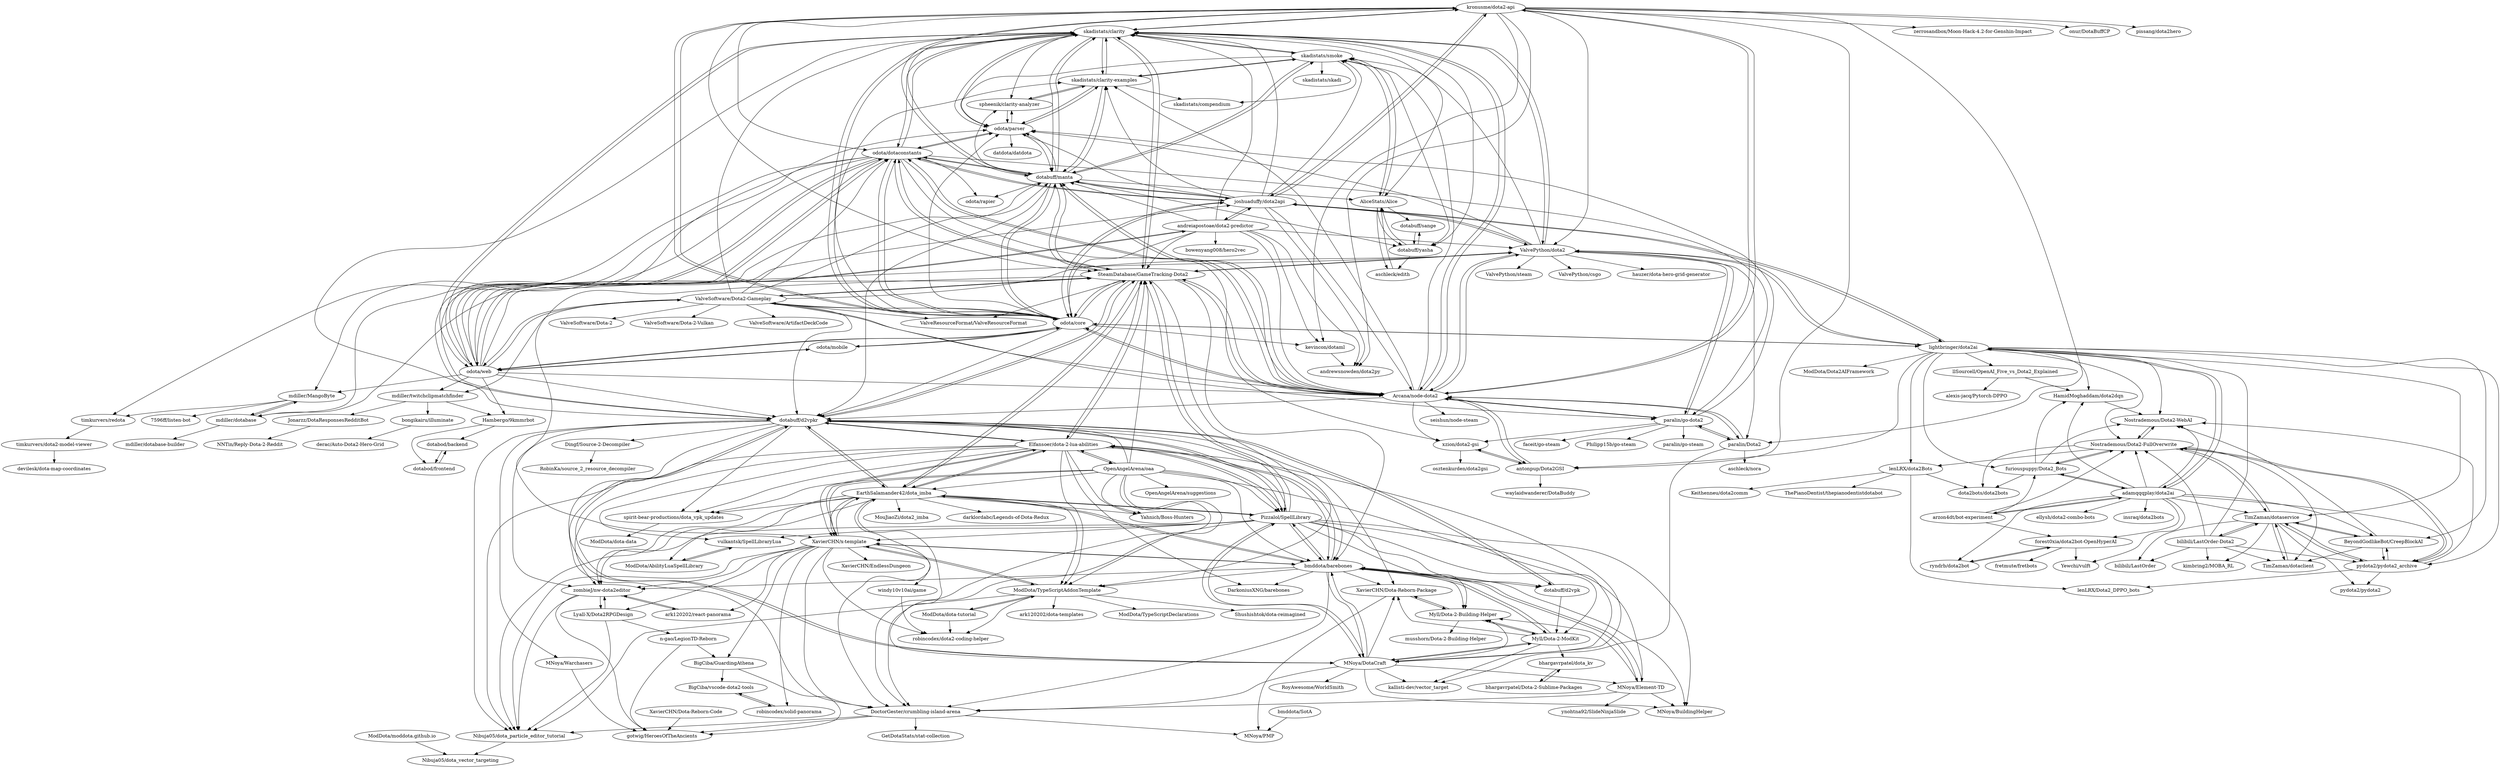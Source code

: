 digraph G {
"kevincon/dotaml" -> "andrewsnowden/dota2py"
"llSourcell/OpenAI_Five_vs_Dota2_Explained" -> "HamidMoghaddam/dota2dqn"
"llSourcell/OpenAI_Five_vs_Dota2_Explained" -> "alexis-jacq/Pytorch-DPPO" ["e"=1]
"skadistats/smoke" -> "AliceStats/Alice"
"skadistats/smoke" -> "skadistats/clarity"
"skadistats/smoke" -> "skadistats/clarity-examples"
"skadistats/smoke" -> "skadistats/skadi"
"skadistats/smoke" -> "odota/parser"
"skadistats/smoke" -> "dotabuff/manta"
"skadistats/smoke" -> "skadistats/compendium"
"skadistats/smoke" -> "dotabuff/yasha"
"Elfansoer/dota-2-lua-abilities" -> "EarthSalamander42/dota_imba"
"Elfansoer/dota-2-lua-abilities" -> "Pizzalol/SpellLibrary"
"Elfansoer/dota-2-lua-abilities" -> "XavierCHN/x-template"
"Elfansoer/dota-2-lua-abilities" -> "ModDota/TypeScriptAddonTemplate"
"Elfansoer/dota-2-lua-abilities" -> "SteamDatabase/GameTracking-Dota2"
"Elfansoer/dota-2-lua-abilities" -> "Nibuja05/dota_particle_editor_tutorial"
"Elfansoer/dota-2-lua-abilities" -> "bmddota/barebones"
"Elfansoer/dota-2-lua-abilities" -> "dotabuff/d2vpkr"
"Elfansoer/dota-2-lua-abilities" -> "vulkantsk/SpellLibraryLua"
"Elfansoer/dota-2-lua-abilities" -> "spirit-bear-productions/dota_vpk_updates"
"Elfansoer/dota-2-lua-abilities" -> "zombieJ/nw-dota2editor"
"Elfansoer/dota-2-lua-abilities" -> "DarkoniusXNG/barebones"
"Elfansoer/dota-2-lua-abilities" -> "MNoya/DotaCraft"
"Elfansoer/dota-2-lua-abilities" -> "OpenAngelArena/oaa"
"Elfansoer/dota-2-lua-abilities" -> "Yahnich/Boss-Hunters"
"mdiller/twitchclipmatchfinder" -> "Hambergo/9kmmrbot"
"mdiller/twitchclipmatchfinder" -> "Jonarzz/DotaResponsesRedditBot"
"mdiller/twitchclipmatchfinder" -> "bongikairu/illuminate"
"skadistats/clarity" -> "dotabuff/manta"
"skadistats/clarity" -> "skadistats/clarity-examples"
"skadistats/clarity" -> "odota/core"
"skadistats/clarity" -> "odota/parser"
"skadistats/clarity" -> "skadistats/smoke"
"skadistats/clarity" -> "spheenik/clarity-analyzer"
"skadistats/clarity" -> "Arcana/node-dota2"
"skadistats/clarity" -> "odota/dotaconstants"
"skadistats/clarity" -> "AliceStats/Alice"
"skadistats/clarity" -> "odota/web"
"skadistats/clarity" -> "kronusme/dota2-api"
"skadistats/clarity" -> "ValvePython/dota2"
"skadistats/clarity" -> "dotabuff/d2vpkr"
"skadistats/clarity" -> "dotabuff/yasha"
"skadistats/clarity" -> "SteamDatabase/GameTracking-Dota2"
"AliceStats/Alice" -> "aschleck/edith"
"AliceStats/Alice" -> "skadistats/smoke"
"AliceStats/Alice" -> "dotabuff/yasha"
"AliceStats/Alice" -> "dotabuff/sange"
"dotabuff/d2vpk" -> "dotabuff/d2vpkr"
"dotabuff/d2vpk" -> "Myll/Dota-2-ModKit"
"Arcana/node-dota2" -> "ValvePython/dota2"
"Arcana/node-dota2" -> "paralin/Dota2"
"Arcana/node-dota2" -> "kronusme/dota2-api"
"Arcana/node-dota2" -> "seishun/node-steam" ["e"=1]
"Arcana/node-dota2" -> "odota/core"
"Arcana/node-dota2" -> "dotabuff/manta"
"Arcana/node-dota2" -> "paralin/go-dota2"
"Arcana/node-dota2" -> "skadistats/clarity"
"Arcana/node-dota2" -> "SteamDatabase/GameTracking-Dota2"
"Arcana/node-dota2" -> "antonpup/Dota2GSI"
"Arcana/node-dota2" -> "skadistats/clarity-examples"
"Arcana/node-dota2" -> "dotabuff/d2vpkr"
"Arcana/node-dota2" -> "odota/dotaconstants"
"Arcana/node-dota2" -> "xzion/dota2-gsi"
"Arcana/node-dota2" -> "skadistats/smoke"
"paralin/go-dota2" -> "ValvePython/dota2"
"paralin/go-dota2" -> "paralin/go-steam"
"paralin/go-dota2" -> "faceit/go-steam"
"paralin/go-dota2" -> "paralin/Dota2"
"paralin/go-dota2" -> "Arcana/node-dota2"
"paralin/go-dota2" -> "xzion/dota2-gsi"
"paralin/go-dota2" -> "Philipp15b/go-steam" ["e"=1]
"paralin/go-dota2" -> "odota/parser"
"bongikairu/illuminate" -> "derac/Auto-Dota2-Hero-Grid"
"TimZaman/dotaservice" -> "TimZaman/dotaclient"
"TimZaman/dotaservice" -> "Nostrademous/Dota2-FullOverwrite"
"TimZaman/dotaservice" -> "BeyondGodlikeBot/CreepBlockAI"
"TimZaman/dotaservice" -> "bilibili/LastOrder"
"TimZaman/dotaservice" -> "pydota2/pydota2"
"TimZaman/dotaservice" -> "bilibili/LastOrder-Dota2"
"TimZaman/dotaservice" -> "pydota2/pydota2_archive"
"TimZaman/dotaservice" -> "kimbring2/MOBA_RL"
"TimZaman/dotaclient" -> "TimZaman/dotaservice"
"pydota2/pydota2_archive" -> "lenLRX/Dota2_DPPO_bots"
"pydota2/pydota2_archive" -> "Nostrademous/Dota2-FullOverwrite"
"pydota2/pydota2_archive" -> "BeyondGodlikeBot/CreepBlockAI"
"pydota2/pydota2_archive" -> "Nostrademous/Dota2-WebAI"
"pydota2/pydota2_archive" -> "TimZaman/dotaservice"
"pydota2/pydota2_archive" -> "pydota2/pydota2"
"BeyondGodlikeBot/CreepBlockAI" -> "Nostrademous/Dota2-WebAI"
"BeyondGodlikeBot/CreepBlockAI" -> "TimZaman/dotaclient"
"BeyondGodlikeBot/CreepBlockAI" -> "pydota2/pydota2_archive"
"BeyondGodlikeBot/CreepBlockAI" -> "TimZaman/dotaservice"
"skadistats/clarity-examples" -> "skadistats/clarity"
"skadistats/clarity-examples" -> "spheenik/clarity-analyzer"
"skadistats/clarity-examples" -> "odota/parser"
"skadistats/clarity-examples" -> "skadistats/compendium"
"skadistats/clarity-examples" -> "skadistats/smoke"
"skadistats/clarity-examples" -> "dotabuff/manta"
"Hambergo/9kmmrbot" -> "dotabod/backend"
"Hambergo/9kmmrbot" -> "dotabod/frontend"
"Lyall-X/Dota2RPGDesign" -> "zombieJ/nw-dota2editor"
"Lyall-X/Dota2RPGDesign" -> "Nibuja05/dota_particle_editor_tutorial"
"Lyall-X/Dota2RPGDesign" -> "n-gao/LegionTD-Reborn"
"ModDota/AbilityLuaSpellLibrary" -> "vulkantsk/SpellLibraryLua"
"joshuaduffy/dota2api" -> "kronusme/dota2-api"
"joshuaduffy/dota2api" -> "dotabuff/manta"
"joshuaduffy/dota2api" -> "ValvePython/dota2"
"joshuaduffy/dota2api" -> "andrewsnowden/dota2py"
"joshuaduffy/dota2api" -> "skadistats/smoke"
"joshuaduffy/dota2api" -> "lightbringer/dota2ai"
"joshuaduffy/dota2api" -> "odota/parser"
"joshuaduffy/dota2api" -> "skadistats/clarity"
"joshuaduffy/dota2api" -> "odota/core"
"joshuaduffy/dota2api" -> "andreiapostoae/dota2-predictor"
"joshuaduffy/dota2api" -> "Arcana/node-dota2"
"joshuaduffy/dota2api" -> "skadistats/clarity-examples"
"joshuaduffy/dota2api" -> "odota/dotaconstants"
"dotabuff/manta" -> "skadistats/clarity"
"dotabuff/manta" -> "odota/core"
"dotabuff/manta" -> "odota/parser"
"dotabuff/manta" -> "Arcana/node-dota2"
"dotabuff/manta" -> "joshuaduffy/dota2api"
"dotabuff/manta" -> "dotabuff/yasha"
"dotabuff/manta" -> "skadistats/clarity-examples"
"dotabuff/manta" -> "skadistats/smoke"
"dotabuff/manta" -> "AliceStats/Alice"
"dotabuff/manta" -> "odota/dotaconstants"
"dotabuff/manta" -> "SteamDatabase/GameTracking-Dota2"
"dotabuff/manta" -> "kronusme/dota2-api"
"dotabuff/manta" -> "spheenik/clarity-analyzer"
"dotabuff/manta" -> "dotabuff/d2vpkr"
"dotabuff/manta" -> "odota/rapier"
"odota/core" -> "odota/web"
"odota/core" -> "skadistats/clarity"
"odota/core" -> "dotabuff/manta"
"odota/core" -> "Arcana/node-dota2"
"odota/core" -> "odota/mobile"
"odota/core" -> "odota/dotaconstants"
"odota/core" -> "odota/parser"
"odota/core" -> "SteamDatabase/GameTracking-Dota2"
"odota/core" -> "joshuaduffy/dota2api"
"odota/core" -> "dotabuff/d2vpkr"
"odota/core" -> "kronusme/dota2-api"
"odota/core" -> "lightbringer/dota2ai"
"odota/core" -> "skadistats/clarity-examples"
"odota/core" -> "kevincon/dotaml"
"odota/core" -> "ValveSoftware/Dota2-Gameplay"
"bmddota/barebones" -> "Pizzalol/SpellLibrary"
"bmddota/barebones" -> "MNoya/DotaCraft"
"bmddota/barebones" -> "EarthSalamander42/dota_imba"
"bmddota/barebones" -> "MNoya/Element-TD"
"bmddota/barebones" -> "Myll/Dota-2-ModKit"
"bmddota/barebones" -> "Myll/Dota-2-Building-Helper"
"bmddota/barebones" -> "XavierCHN/Dota-Reborn-Package"
"bmddota/barebones" -> "MNoya/BuildingHelper"
"bmddota/barebones" -> "DoctorGester/crumbling-island-arena"
"bmddota/barebones" -> "XavierCHN/x-template"
"bmddota/barebones" -> "Elfansoer/dota-2-lua-abilities"
"bmddota/barebones" -> "ModDota/TypeScriptAddonTemplate"
"bmddota/barebones" -> "dotabuff/d2vpk"
"bmddota/barebones" -> "zombieJ/nw-dota2editor"
"bmddota/barebones" -> "DarkoniusXNG/barebones"
"XavierCHN/x-template" -> "ModDota/TypeScriptAddonTemplate"
"XavierCHN/x-template" -> "robincodex/dota2-coding-helper"
"XavierCHN/x-template" -> "Nibuja05/dota_particle_editor_tutorial"
"XavierCHN/x-template" -> "Elfansoer/dota-2-lua-abilities"
"XavierCHN/x-template" -> "ark120202/react-panorama"
"XavierCHN/x-template" -> "Lyall-X/Dota2RPGDesign"
"XavierCHN/x-template" -> "zombieJ/nw-dota2editor"
"XavierCHN/x-template" -> "EarthSalamander42/dota_imba"
"XavierCHN/x-template" -> "robincodex/solid-panorama"
"XavierCHN/x-template" -> "XavierCHN/EndlessDungeon"
"XavierCHN/x-template" -> "bmddota/barebones"
"XavierCHN/x-template" -> "BigCiba/GuardingAthena"
"XavierCHN/x-template" -> "DoctorGester/crumbling-island-arena"
"XavierCHN/x-template" -> "windy10v10ai/game"
"Pizzalol/SpellLibrary" -> "bmddota/barebones"
"Pizzalol/SpellLibrary" -> "Elfansoer/dota-2-lua-abilities"
"Pizzalol/SpellLibrary" -> "MNoya/DotaCraft"
"Pizzalol/SpellLibrary" -> "EarthSalamander42/dota_imba"
"Pizzalol/SpellLibrary" -> "Myll/Dota-2-ModKit"
"Pizzalol/SpellLibrary" -> "dotabuff/d2vpkr"
"Pizzalol/SpellLibrary" -> "MNoya/Element-TD"
"Pizzalol/SpellLibrary" -> "Myll/Dota-2-Building-Helper"
"Pizzalol/SpellLibrary" -> "SteamDatabase/GameTracking-Dota2"
"Pizzalol/SpellLibrary" -> "XavierCHN/x-template"
"Pizzalol/SpellLibrary" -> "dotabuff/d2vpk"
"Pizzalol/SpellLibrary" -> "DoctorGester/crumbling-island-arena"
"Pizzalol/SpellLibrary" -> "MNoya/BuildingHelper"
"Pizzalol/SpellLibrary" -> "zombieJ/nw-dota2editor"
"Pizzalol/SpellLibrary" -> "vulkantsk/SpellLibraryLua"
"bhargavrpatel/Dota-2-Sublime-Packages" -> "bhargavrpatel/dota_kv"
"bhargavrpatel/dota_kv" -> "bhargavrpatel/Dota-2-Sublime-Packages"
"Myll/Dota-2-ModKit" -> "Myll/Dota-2-Building-Helper"
"Myll/Dota-2-ModKit" -> "MNoya/DotaCraft"
"Myll/Dota-2-ModKit" -> "bhargavrpatel/dota_kv"
"Myll/Dota-2-ModKit" -> "XavierCHN/Dota-Reborn-Package"
"Myll/Dota-2-ModKit" -> "bmddota/barebones"
"Myll/Dota-2-ModKit" -> "kallisti-dev/vector_target"
"MNoya/Warchasers" -> "gotwig/HeroesOfTheAncients"
"Myll/Dota-2-Building-Helper" -> "Myll/Dota-2-ModKit"
"Myll/Dota-2-Building-Helper" -> "XavierCHN/Dota-Reborn-Package"
"Myll/Dota-2-Building-Helper" -> "musshorn/Dota-2-Building-Helper"
"MNoya/DotaCraft" -> "bmddota/barebones"
"MNoya/DotaCraft" -> "Myll/Dota-2-ModKit"
"MNoya/DotaCraft" -> "Pizzalol/SpellLibrary"
"MNoya/DotaCraft" -> "Myll/Dota-2-Building-Helper"
"MNoya/DotaCraft" -> "DoctorGester/crumbling-island-arena"
"MNoya/DotaCraft" -> "MNoya/BuildingHelper"
"MNoya/DotaCraft" -> "MNoya/Element-TD"
"MNoya/DotaCraft" -> "kallisti-dev/vector_target"
"MNoya/DotaCraft" -> "RoyAwesome/WorldSmith"
"MNoya/DotaCraft" -> "XavierCHN/Dota-Reborn-Package"
"MNoya/DotaCraft" -> "EarthSalamander42/dota_imba"
"MNoya/DotaCraft" -> "dotabuff/d2vpkr"
"dotabuff/sange" -> "dotabuff/yasha"
"vulkantsk/SpellLibraryLua" -> "ModDota/AbilityLuaSpellLibrary"
"Nibuja05/dota_particle_editor_tutorial" -> "Nibuja05/dota_vector_targeting"
"ModDota/moddota.github.io" -> "Nibuja05/dota_vector_targeting"
"dotabuff/yasha" -> "dotabuff/sange"
"dotabuff/yasha" -> "aschleck/edith"
"dotabuff/yasha" -> "AliceStats/Alice"
"ark120202/react-panorama" -> "zombieJ/nw-dota2editor"
"ModDota/TypeScriptAddonTemplate" -> "ark120202/dota-templates"
"ModDota/TypeScriptAddonTemplate" -> "XavierCHN/x-template"
"ModDota/TypeScriptAddonTemplate" -> "robincodex/dota2-coding-helper"
"ModDota/TypeScriptAddonTemplate" -> "ModDota/dota-tutorial"
"ModDota/TypeScriptAddonTemplate" -> "ModDota/TypeScriptDeclarations"
"ModDota/TypeScriptAddonTemplate" -> "Shushishtok/dota-reimagined"
"ModDota/TypeScriptAddonTemplate" -> "Nibuja05/dota_particle_editor_tutorial"
"timkurvers/redota" -> "timkurvers/dota2-model-viewer"
"paralin/Dota2" -> "aschleck/nora"
"paralin/Dota2" -> "Arcana/node-dota2"
"paralin/Dota2" -> "paralin/go-dota2"
"paralin/Dota2" -> "kallisti-dev/vector_target"
"EarthSalamander42/dota_imba" -> "Elfansoer/dota-2-lua-abilities"
"EarthSalamander42/dota_imba" -> "bmddota/barebones"
"EarthSalamander42/dota_imba" -> "Pizzalol/SpellLibrary"
"EarthSalamander42/dota_imba" -> "XavierCHN/x-template"
"EarthSalamander42/dota_imba" -> "Yahnich/Boss-Hunters"
"EarthSalamander42/dota_imba" -> "DoctorGester/crumbling-island-arena"
"EarthSalamander42/dota_imba" -> "MouJiaoZi/dota2_imba"
"EarthSalamander42/dota_imba" -> "ModDota/AbilityLuaSpellLibrary"
"EarthSalamander42/dota_imba" -> "dotabuff/d2vpkr"
"EarthSalamander42/dota_imba" -> "spirit-bear-productions/dota_vpk_updates"
"EarthSalamander42/dota_imba" -> "zombieJ/nw-dota2editor"
"EarthSalamander42/dota_imba" -> "ModDota/TypeScriptAddonTemplate"
"EarthSalamander42/dota_imba" -> "darklordabc/Legends-of-Dota-Redux"
"EarthSalamander42/dota_imba" -> "SteamDatabase/GameTracking-Dota2"
"EarthSalamander42/dota_imba" -> "Nibuja05/dota_particle_editor_tutorial"
"bilibili/LastOrder-Dota2" -> "TimZaman/dotaservice"
"bilibili/LastOrder-Dota2" -> "bilibili/LastOrder"
"bilibili/LastOrder-Dota2" -> "kimbring2/MOBA_RL"
"bilibili/LastOrder-Dota2" -> "TimZaman/dotaclient"
"bilibili/LastOrder-Dota2" -> "Nostrademous/Dota2-FullOverwrite"
"bilibili/LastOrder-Dota2" -> "pydota2/pydota2_archive"
"bilibili/LastOrder-Dota2" -> "lightbringer/dota2ai"
"bmddota/SotA" -> "MNoya/PMP"
"Dingf/Source-2-Decompiler" -> "RobinKa/source_2_resource_decompiler"
"ModDota/dota-tutorial" -> "robincodex/dota2-coding-helper"
"ModDota/dota-tutorial" -> "ModDota/TypeScriptAddonTemplate"
"XavierCHN/Dota-Reborn-Package" -> "MNoya/PMP"
"XavierCHN/Dota-Reborn-Package" -> "Myll/Dota-2-Building-Helper"
"timkurvers/dota2-model-viewer" -> "devilesk/dota-map-coordinates"
"windy10v10ai/game" -> "robincodex/dota2-coding-helper"
"BigCiba/vscode-dota2-tools" -> "robincodex/solid-panorama"
"ValveSoftware/Dota2-Gameplay" -> "SteamDatabase/GameTracking-Dota2"
"ValveSoftware/Dota2-Gameplay" -> "ValveSoftware/Dota-2" ["e"=1]
"ValveSoftware/Dota2-Gameplay" -> "odota/web"
"ValveSoftware/Dota2-Gameplay" -> "odota/core"
"ValveSoftware/Dota2-Gameplay" -> "Arcana/node-dota2"
"ValveSoftware/Dota2-Gameplay" -> "mdiller/twitchclipmatchfinder"
"ValveSoftware/Dota2-Gameplay" -> "dotabuff/manta"
"ValveSoftware/Dota2-Gameplay" -> "ValveResourceFormat/ValveResourceFormat" ["e"=1]
"ValveSoftware/Dota2-Gameplay" -> "ValvePython/dota2"
"ValveSoftware/Dota2-Gameplay" -> "ValveSoftware/Dota-2-Vulkan" ["e"=1]
"ValveSoftware/Dota2-Gameplay" -> "skadistats/clarity"
"ValveSoftware/Dota2-Gameplay" -> "dotabuff/d2vpkr"
"ValveSoftware/Dota2-Gameplay" -> "paralin/go-dota2"
"ValveSoftware/Dota2-Gameplay" -> "odota/dotaconstants"
"ValveSoftware/Dota2-Gameplay" -> "ValveSoftware/ArtifactDeckCode" ["e"=1]
"MNoya/Element-TD" -> "MNoya/BuildingHelper"
"MNoya/Element-TD" -> "bmddota/barebones"
"MNoya/Element-TD" -> "Myll/Dota-2-Building-Helper"
"MNoya/Element-TD" -> "DoctorGester/crumbling-island-arena"
"MNoya/Element-TD" -> "ynohtna92/SlideNinjaSlide"
"dotabuff/d2vpkr" -> "dotabuff/d2vpk"
"dotabuff/d2vpkr" -> "EarthSalamander42/dota_imba"
"dotabuff/d2vpkr" -> "SteamDatabase/GameTracking-Dota2"
"dotabuff/d2vpkr" -> "Elfansoer/dota-2-lua-abilities"
"dotabuff/d2vpkr" -> "Pizzalol/SpellLibrary"
"dotabuff/d2vpkr" -> "XavierCHN/Dota-Reborn-Package"
"dotabuff/d2vpkr" -> "DoctorGester/crumbling-island-arena"
"dotabuff/d2vpkr" -> "spirit-bear-productions/dota_vpk_updates"
"dotabuff/d2vpkr" -> "MNoya/DotaCraft"
"dotabuff/d2vpkr" -> "odota/dotaconstants"
"dotabuff/d2vpkr" -> "Dingf/Source-2-Decompiler"
"dotabuff/d2vpkr" -> "Nibuja05/dota_particle_editor_tutorial"
"dotabuff/d2vpkr" -> "bmddota/barebones"
"dotabuff/d2vpkr" -> "zombieJ/nw-dota2editor"
"dotabuff/d2vpkr" -> "MNoya/Warchasers"
"Jonarzz/DotaResponsesRedditBot" -> "NNTin/Reply-Dota-2-Reddit"
"DoctorGester/crumbling-island-arena" -> "gotwig/HeroesOfTheAncients"
"DoctorGester/crumbling-island-arena" -> "Nibuja05/dota_particle_editor_tutorial"
"DoctorGester/crumbling-island-arena" -> "MNoya/PMP"
"DoctorGester/crumbling-island-arena" -> "GetDotaStats/stat-collection"
"ValvePython/dota2" -> "Arcana/node-dota2"
"ValvePython/dota2" -> "paralin/go-dota2"
"ValvePython/dota2" -> "lightbringer/dota2ai"
"ValvePython/dota2" -> "joshuaduffy/dota2api"
"ValvePython/dota2" -> "odota/parser"
"ValvePython/dota2" -> "paralin/Dota2"
"ValvePython/dota2" -> "skadistats/smoke"
"ValvePython/dota2" -> "ValvePython/csgo" ["e"=1]
"ValvePython/dota2" -> "SteamDatabase/GameTracking-Dota2"
"ValvePython/dota2" -> "skadistats/clarity"
"ValvePython/dota2" -> "hauzer/dota-hero-grid-generator"
"ValvePython/dota2" -> "ValvePython/steam" ["e"=1]
"ValvePython/dota2" -> "mdiller/dotabase"
"spheenik/clarity-analyzer" -> "skadistats/clarity-examples"
"spheenik/clarity-analyzer" -> "odota/parser"
"zombieJ/nw-dota2editor" -> "ark120202/react-panorama"
"zombieJ/nw-dota2editor" -> "Nibuja05/dota_particle_editor_tutorial"
"zombieJ/nw-dota2editor" -> "Lyall-X/Dota2RPGDesign"
"zombieJ/nw-dota2editor" -> "gotwig/HeroesOfTheAncients"
"odota/web" -> "odota/core"
"odota/web" -> "odota/mobile"
"odota/web" -> "skadistats/clarity"
"odota/web" -> "odota/dotaconstants"
"odota/web" -> "SteamDatabase/GameTracking-Dota2"
"odota/web" -> "ValveSoftware/Dota2-Gameplay"
"odota/web" -> "dotabuff/manta"
"odota/web" -> "Arcana/node-dota2"
"odota/web" -> "odota/parser"
"odota/web" -> "mdiller/twitchclipmatchfinder"
"odota/web" -> "andreiapostoae/dota2-predictor"
"odota/web" -> "dotabuff/d2vpkr"
"odota/web" -> "mdiller/MangoByte"
"odota/web" -> "Hambergo/9kmmrbot"
"odota/web" -> "joshuaduffy/dota2api"
"xzion/dota2-gsi" -> "antonpup/Dota2GSI"
"xzion/dota2-gsi" -> "osztenkurden/dota2gsi"
"lightbringer/dota2ai" -> "adamqqqplay/dota2ai"
"lightbringer/dota2ai" -> "Nostrademous/Dota2-FullOverwrite"
"lightbringer/dota2ai" -> "HamidMoghaddam/dota2dqn"
"lightbringer/dota2ai" -> "ValvePython/dota2"
"lightbringer/dota2ai" -> "furiouspuppy/Dota2_Bots"
"lightbringer/dota2ai" -> "pydota2/pydota2_archive"
"lightbringer/dota2ai" -> "TimZaman/dotaservice"
"lightbringer/dota2ai" -> "BeyondGodlikeBot/CreepBlockAI"
"lightbringer/dota2ai" -> "joshuaduffy/dota2api"
"lightbringer/dota2ai" -> "ModDota/Dota2AIFramework"
"lightbringer/dota2ai" -> "llSourcell/OpenAI_Five_vs_Dota2_Explained"
"lightbringer/dota2ai" -> "odota/core"
"lightbringer/dota2ai" -> "Nostrademous/Dota2-WebAI"
"lightbringer/dota2ai" -> "lenLRX/dota2Bots"
"lightbringer/dota2ai" -> "antonpup/Dota2GSI"
"antonpup/Dota2GSI" -> "xzion/dota2-gsi"
"antonpup/Dota2GSI" -> "waylaidwanderer/DotaBuddy"
"antonpup/Dota2GSI" -> "Arcana/node-dota2"
"dotabod/backend" -> "dotabod/frontend"
"dotabod/frontend" -> "dotabod/backend"
"robincodex/solid-panorama" -> "BigCiba/vscode-dota2-tools"
"odota/dotaconstants" -> "odota/parser"
"odota/dotaconstants" -> "dotabuff/d2vpkr"
"odota/dotaconstants" -> "skadistats/clarity"
"odota/dotaconstants" -> "odota/core"
"odota/dotaconstants" -> "dotabuff/manta"
"odota/dotaconstants" -> "odota/web"
"odota/dotaconstants" -> "Arcana/node-dota2"
"odota/dotaconstants" -> "mdiller/dotabase"
"odota/dotaconstants" -> "SteamDatabase/GameTracking-Dota2"
"odota/dotaconstants" -> "xzion/dota2-gsi"
"odota/dotaconstants" -> "timkurvers/redota"
"odota/dotaconstants" -> "mdiller/MangoByte"
"odota/dotaconstants" -> "odota/rapier"
"odota/dotaconstants" -> "joshuaduffy/dota2api"
"odota/dotaconstants" -> "paralin/go-dota2"
"mdiller/MangoByte" -> "mdiller/dotabase"
"mdiller/MangoByte" -> "7596ff/listen-bot"
"mdiller/MangoByte" -> "timkurvers/redota"
"odota/mobile" -> "odota/web"
"odota/mobile" -> "odota/core"
"n-gao/LegionTD-Reborn" -> "BigCiba/GuardingAthena"
"n-gao/LegionTD-Reborn" -> "gotwig/HeroesOfTheAncients"
"odota/parser" -> "skadistats/clarity-examples"
"odota/parser" -> "skadistats/clarity"
"odota/parser" -> "spheenik/clarity-analyzer"
"odota/parser" -> "dotabuff/manta"
"odota/parser" -> "odota/dotaconstants"
"odota/parser" -> "datdota/datdota"
"spirit-bear-productions/dota_vpk_updates" -> "ModDota/dota-data"
"XavierCHN/Dota-Reborn-Code" -> "gotwig/HeroesOfTheAncients"
"kronusme/dota2-api" -> "Arcana/node-dota2"
"kronusme/dota2-api" -> "joshuaduffy/dota2api"
"kronusme/dota2-api" -> "skadistats/clarity"
"kronusme/dota2-api" -> "zerrosandbox/Moon-Hack-4.2-for-Genshin-Impact"
"kronusme/dota2-api" -> "dotabuff/manta"
"kronusme/dota2-api" -> "paralin/Dota2"
"kronusme/dota2-api" -> "kevincon/dotaml"
"kronusme/dota2-api" -> "onur/DotaBuffCP"
"kronusme/dota2-api" -> "odota/core"
"kronusme/dota2-api" -> "SteamDatabase/GameTracking-Dota2"
"kronusme/dota2-api" -> "pissang/dota2hero" ["e"=1]
"kronusme/dota2-api" -> "ValvePython/dota2"
"kronusme/dota2-api" -> "andrewsnowden/dota2py"
"kronusme/dota2-api" -> "odota/dotaconstants"
"kronusme/dota2-api" -> "antonpup/Dota2GSI"
"SteamDatabase/GameTracking-Dota2" -> "Elfansoer/dota-2-lua-abilities"
"SteamDatabase/GameTracking-Dota2" -> "dotabuff/d2vpkr"
"SteamDatabase/GameTracking-Dota2" -> "EarthSalamander42/dota_imba"
"SteamDatabase/GameTracking-Dota2" -> "ValveResourceFormat/ValveResourceFormat" ["e"=1]
"SteamDatabase/GameTracking-Dota2" -> "Pizzalol/SpellLibrary"
"SteamDatabase/GameTracking-Dota2" -> "Arcana/node-dota2"
"SteamDatabase/GameTracking-Dota2" -> "XavierCHN/x-template"
"SteamDatabase/GameTracking-Dota2" -> "bmddota/barebones"
"SteamDatabase/GameTracking-Dota2" -> "ValvePython/dota2"
"SteamDatabase/GameTracking-Dota2" -> "ValveSoftware/Dota2-Gameplay"
"SteamDatabase/GameTracking-Dota2" -> "dotabuff/manta"
"SteamDatabase/GameTracking-Dota2" -> "odota/core"
"SteamDatabase/GameTracking-Dota2" -> "skadistats/clarity"
"SteamDatabase/GameTracking-Dota2" -> "ModDota/TypeScriptAddonTemplate"
"SteamDatabase/GameTracking-Dota2" -> "odota/dotaconstants"
"lenLRX/dota2Bots" -> "ThePianoDentist/thepianodentistdotabot"
"lenLRX/dota2Bots" -> "dota2bots/dota2bots"
"lenLRX/dota2Bots" -> "Keithenneu/dota2comm"
"lenLRX/dota2Bots" -> "lenLRX/Dota2_DPPO_bots"
"forest0xia/dota2bot-OpenHyperAI" -> "ryndrb/dota2bot"
"forest0xia/dota2bot-OpenHyperAI" -> "Yewchi/vulft"
"forest0xia/dota2bot-OpenHyperAI" -> "fretmute/fretbots"
"mdiller/dotabase" -> "mdiller/dotabase-builder"
"mdiller/dotabase" -> "mdiller/MangoByte"
"furiouspuppy/Dota2_Bots" -> "Nostrademous/Dota2-FullOverwrite"
"furiouspuppy/Dota2_Bots" -> "dota2bots/dota2bots"
"furiouspuppy/Dota2_Bots" -> "HamidMoghaddam/dota2dqn"
"furiouspuppy/Dota2_Bots" -> "Nostrademous/Dota2-WebAI"
"furiouspuppy/Dota2_Bots" -> "adamqqqplay/dota2ai"
"Nostrademous/Dota2-FullOverwrite" -> "furiouspuppy/Dota2_Bots"
"Nostrademous/Dota2-FullOverwrite" -> "Nostrademous/Dota2-WebAI"
"Nostrademous/Dota2-FullOverwrite" -> "pydota2/pydota2_archive"
"Nostrademous/Dota2-FullOverwrite" -> "TimZaman/dotaservice"
"Nostrademous/Dota2-FullOverwrite" -> "lenLRX/dota2Bots"
"Nostrademous/Dota2-FullOverwrite" -> "dota2bots/dota2bots"
"Nostrademous/Dota2-FullOverwrite" -> "TimZaman/dotaclient"
"OpenAngelArena/oaa" -> "EarthSalamander42/dota_imba"
"OpenAngelArena/oaa" -> "Elfansoer/dota-2-lua-abilities"
"OpenAngelArena/oaa" -> "Pizzalol/SpellLibrary"
"OpenAngelArena/oaa" -> "bmddota/barebones"
"OpenAngelArena/oaa" -> "XavierCHN/x-template"
"OpenAngelArena/oaa" -> "SteamDatabase/GameTracking-Dota2"
"OpenAngelArena/oaa" -> "Yahnich/Boss-Hunters"
"OpenAngelArena/oaa" -> "DoctorGester/crumbling-island-arena"
"OpenAngelArena/oaa" -> "ModDota/TypeScriptAddonTemplate"
"OpenAngelArena/oaa" -> "dotabuff/d2vpkr"
"OpenAngelArena/oaa" -> "spirit-bear-productions/dota_vpk_updates"
"OpenAngelArena/oaa" -> "OpenAngelArena/suggestions"
"OpenAngelArena/oaa" -> "MNoya/DotaCraft"
"HamidMoghaddam/dota2dqn" -> "Nostrademous/Dota2-WebAI"
"ryndrb/dota2bot" -> "forest0xia/dota2bot-OpenHyperAI"
"arzon4dt/bot-experiment" -> "adamqqqplay/dota2ai"
"arzon4dt/bot-experiment" -> "Nostrademous/Dota2-FullOverwrite"
"arzon4dt/bot-experiment" -> "furiouspuppy/Dota2_Bots"
"arzon4dt/bot-experiment" -> "forest0xia/dota2bot-OpenHyperAI"
"adamqqqplay/dota2ai" -> "arzon4dt/bot-experiment"
"adamqqqplay/dota2ai" -> "furiouspuppy/Dota2_Bots"
"adamqqqplay/dota2ai" -> "lightbringer/dota2ai"
"adamqqqplay/dota2ai" -> "Nostrademous/Dota2-FullOverwrite"
"adamqqqplay/dota2ai" -> "forest0xia/dota2bot-OpenHyperAI"
"adamqqqplay/dota2ai" -> "Nostrademous/Dota2-WebAI"
"adamqqqplay/dota2ai" -> "HamidMoghaddam/dota2dqn"
"adamqqqplay/dota2ai" -> "pydota2/pydota2_archive"
"adamqqqplay/dota2ai" -> "BeyondGodlikeBot/CreepBlockAI"
"adamqqqplay/dota2ai" -> "ellysh/dota2-combo-bots"
"adamqqqplay/dota2ai" -> "insraq/dota2bots"
"adamqqqplay/dota2ai" -> "TimZaman/dotaservice"
"adamqqqplay/dota2ai" -> "ryndrb/dota2bot"
"adamqqqplay/dota2ai" -> "Yewchi/vulft"
"andreiapostoae/dota2-predictor" -> "ValvePython/dota2"
"andreiapostoae/dota2-predictor" -> "joshuaduffy/dota2api"
"andreiapostoae/dota2-predictor" -> "kevincon/dotaml"
"andreiapostoae/dota2-predictor" -> "bowenyang008/hero2vec"
"andreiapostoae/dota2-predictor" -> "dotabuff/manta"
"andreiapostoae/dota2-predictor" -> "skadistats/clarity"
"andreiapostoae/dota2-predictor" -> "Arcana/node-dota2"
"andreiapostoae/dota2-predictor" -> "odota/core"
"andreiapostoae/dota2-predictor" -> "odota/web"
"andreiapostoae/dota2-predictor" -> "andrewsnowden/dota2py"
"andreiapostoae/dota2-predictor" -> "SteamDatabase/GameTracking-Dota2"
"Nostrademous/Dota2-WebAI" -> "Nostrademous/Dota2-FullOverwrite"
"aschleck/edith" -> "AliceStats/Alice"
"BigCiba/GuardingAthena" -> "BigCiba/vscode-dota2-tools"
"BigCiba/GuardingAthena" -> "gotwig/HeroesOfTheAncients"
"kevincon/dotaml" ["l"="-55.648,18.544"]
"andrewsnowden/dota2py" ["l"="-55.633,18.547"]
"llSourcell/OpenAI_Five_vs_Dota2_Explained" ["l"="-55.735,18.556"]
"HamidMoghaddam/dota2dqn" ["l"="-55.753,18.527"]
"alexis-jacq/Pytorch-DPPO" ["l"="57.387,18.133"]
"skadistats/smoke" ["l"="-55.641,18.445"]
"AliceStats/Alice" ["l"="-55.62,18.424"]
"skadistats/clarity" ["l"="-55.617,18.477"]
"skadistats/clarity-examples" ["l"="-55.655,18.459"]
"skadistats/skadi" ["l"="-55.672,18.41"]
"odota/parser" ["l"="-55.644,18.463"]
"dotabuff/manta" ["l"="-55.627,18.463"]
"skadistats/compendium" ["l"="-55.668,18.431"]
"dotabuff/yasha" ["l"="-55.606,18.423"]
"Elfansoer/dota-2-lua-abilities" ["l"="-55.508,18.5"]
"EarthSalamander42/dota_imba" ["l"="-55.515,18.489"]
"Pizzalol/SpellLibrary" ["l"="-55.522,18.512"]
"XavierCHN/x-template" ["l"="-55.48,18.498"]
"ModDota/TypeScriptAddonTemplate" ["l"="-55.467,18.502"]
"SteamDatabase/GameTracking-Dota2" ["l"="-55.57,18.49"]
"Nibuja05/dota_particle_editor_tutorial" ["l"="-55.48,18.48"]
"bmddota/barebones" ["l"="-55.507,18.52"]
"dotabuff/d2vpkr" ["l"="-55.545,18.489"]
"vulkantsk/SpellLibraryLua" ["l"="-55.49,18.525"]
"spirit-bear-productions/dota_vpk_updates" ["l"="-55.521,18.467"]
"zombieJ/nw-dota2editor" ["l"="-55.488,18.488"]
"DarkoniusXNG/barebones" ["l"="-55.477,18.533"]
"MNoya/DotaCraft" ["l"="-55.525,18.529"]
"OpenAngelArena/oaa" ["l"="-55.502,18.482"]
"Yahnich/Boss-Hunters" ["l"="-55.498,18.466"]
"mdiller/twitchclipmatchfinder" ["l"="-55.553,18.427"]
"Hambergo/9kmmrbot" ["l"="-55.565,18.52"]
"Jonarzz/DotaResponsesRedditBot" ["l"="-55.518,18.376"]
"bongikairu/illuminate" ["l"="-55.548,18.376"]
"odota/core" ["l"="-55.62,18.501"]
"spheenik/clarity-analyzer" ["l"="-55.657,18.445"]
"Arcana/node-dota2" ["l"="-55.637,18.484"]
"odota/dotaconstants" ["l"="-55.613,18.458"]
"odota/web" ["l"="-55.593,18.484"]
"kronusme/dota2-api" ["l"="-55.643,18.515"]
"ValvePython/dota2" ["l"="-55.657,18.485"]
"aschleck/edith" ["l"="-55.613,18.402"]
"dotabuff/sange" ["l"="-55.597,18.402"]
"dotabuff/d2vpk" ["l"="-55.542,18.523"]
"Myll/Dota-2-ModKit" ["l"="-55.531,18.548"]
"paralin/Dota2" ["l"="-55.665,18.509"]
"seishun/node-steam" ["l"="-55.554,18.06"]
"paralin/go-dota2" ["l"="-55.668,18.47"]
"antonpup/Dota2GSI" ["l"="-55.697,18.485"]
"xzion/dota2-gsi" ["l"="-55.685,18.458"]
"paralin/go-steam" ["l"="-55.708,18.462"]
"faceit/go-steam" ["l"="-55.701,18.447"]
"Philipp15b/go-steam" ["l"="-55.582,18.073"]
"derac/Auto-Dota2-Hero-Grid" ["l"="-55.543,18.349"]
"TimZaman/dotaservice" ["l"="-55.767,18.575"]
"TimZaman/dotaclient" ["l"="-55.782,18.582"]
"Nostrademous/Dota2-FullOverwrite" ["l"="-55.777,18.551"]
"BeyondGodlikeBot/CreepBlockAI" ["l"="-55.76,18.556"]
"bilibili/LastOrder" ["l"="-55.762,18.619"]
"pydota2/pydota2" ["l"="-55.796,18.592"]
"bilibili/LastOrder-Dota2" ["l"="-55.76,18.592"]
"pydota2/pydota2_archive" ["l"="-55.779,18.564"]
"kimbring2/MOBA_RL" ["l"="-55.784,18.614"]
"lenLRX/Dota2_DPPO_bots" ["l"="-55.809,18.578"]
"Nostrademous/Dota2-WebAI" ["l"="-55.762,18.54"]
"dotabod/backend" ["l"="-55.565,18.57"]
"dotabod/frontend" ["l"="-55.565,18.555"]
"Lyall-X/Dota2RPGDesign" ["l"="-55.461,18.472"]
"n-gao/LegionTD-Reborn" ["l"="-55.443,18.451"]
"ModDota/AbilityLuaSpellLibrary" ["l"="-55.477,18.517"]
"joshuaduffy/dota2api" ["l"="-55.65,18.498"]
"lightbringer/dota2ai" ["l"="-55.723,18.531"]
"andreiapostoae/dota2-predictor" ["l"="-55.619,18.524"]
"odota/rapier" ["l"="-55.634,18.427"]
"odota/mobile" ["l"="-55.592,18.521"]
"ValveSoftware/Dota2-Gameplay" ["l"="-55.586,18.454"]
"MNoya/Element-TD" ["l"="-55.494,18.541"]
"Myll/Dota-2-Building-Helper" ["l"="-55.515,18.555"]
"XavierCHN/Dota-Reborn-Package" ["l"="-55.514,18.54"]
"MNoya/BuildingHelper" ["l"="-55.504,18.549"]
"DoctorGester/crumbling-island-arena" ["l"="-55.492,18.51"]
"robincodex/dota2-coding-helper" ["l"="-55.447,18.512"]
"ark120202/react-panorama" ["l"="-55.457,18.486"]
"robincodex/solid-panorama" ["l"="-55.434,18.484"]
"XavierCHN/EndlessDungeon" ["l"="-55.454,18.524"]
"BigCiba/GuardingAthena" ["l"="-55.444,18.472"]
"windy10v10ai/game" ["l"="-55.439,18.529"]
"bhargavrpatel/Dota-2-Sublime-Packages" ["l"="-55.507,18.626"]
"bhargavrpatel/dota_kv" ["l"="-55.515,18.603"]
"kallisti-dev/vector_target" ["l"="-55.577,18.539"]
"MNoya/Warchasers" ["l"="-55.509,18.455"]
"gotwig/HeroesOfTheAncients" ["l"="-55.471,18.465"]
"musshorn/Dota-2-Building-Helper" ["l"="-55.5,18.583"]
"RoyAwesome/WorldSmith" ["l"="-55.524,18.575"]
"Nibuja05/dota_vector_targeting" ["l"="-55.43,18.459"]
"ModDota/moddota.github.io" ["l"="-55.399,18.447"]
"ark120202/dota-templates" ["l"="-55.439,18.496"]
"ModDota/dota-tutorial" ["l"="-55.431,18.508"]
"ModDota/TypeScriptDeclarations" ["l"="-55.423,18.52"]
"Shushishtok/dota-reimagined" ["l"="-55.417,18.498"]
"timkurvers/redota" ["l"="-55.624,18.383"]
"timkurvers/dota2-model-viewer" ["l"="-55.628,18.344"]
"aschleck/nora" ["l"="-55.688,18.535"]
"MouJiaoZi/dota2_imba" ["l"="-55.491,18.454"]
"darklordabc/Legends-of-Dota-Redux" ["l"="-55.485,18.435"]
"bmddota/SotA" ["l"="-55.456,18.571"]
"MNoya/PMP" ["l"="-55.478,18.551"]
"Dingf/Source-2-Decompiler" ["l"="-55.522,18.43"]
"RobinKa/source_2_resource_decompiler" ["l"="-55.505,18.406"]
"devilesk/dota-map-coordinates" ["l"="-55.633,18.321"]
"BigCiba/vscode-dota2-tools" ["l"="-55.419,18.474"]
"ValveSoftware/Dota-2" ["l"="-14.459,-0.421"]
"ValveResourceFormat/ValveResourceFormat" ["l"="-56,16.932"]
"ValveSoftware/Dota-2-Vulkan" ["l"="-14.469,-0.352"]
"ValveSoftware/ArtifactDeckCode" ["l"="-14.467,-0.305"]
"ynohtna92/SlideNinjaSlide" ["l"="-55.475,18.571"]
"NNTin/Reply-Dota-2-Reddit" ["l"="-55.502,18.35"]
"GetDotaStats/stat-collection" ["l"="-55.46,18.54"]
"ValvePython/csgo" ["l"="-55.639,18.026"]
"hauzer/dota-hero-grid-generator" ["l"="-55.692,18.505"]
"ValvePython/steam" ["l"="-55.612,18.027"]
"mdiller/dotabase" ["l"="-55.653,18.42"]
"mdiller/MangoByte" ["l"="-55.631,18.408"]
"osztenkurden/dota2gsi" ["l"="-55.714,18.434"]
"adamqqqplay/dota2ai" ["l"="-55.79,18.531"]
"furiouspuppy/Dota2_Bots" ["l"="-55.773,18.524"]
"ModDota/Dota2AIFramework" ["l"="-55.714,18.575"]
"lenLRX/dota2Bots" ["l"="-55.799,18.563"]
"waylaidwanderer/DotaBuddy" ["l"="-55.745,18.458"]
"7596ff/listen-bot" ["l"="-55.648,18.373"]
"datdota/datdota" ["l"="-55.681,18.437"]
"ModDota/dota-data" ["l"="-55.507,18.438"]
"XavierCHN/Dota-Reborn-Code" ["l"="-55.451,18.437"]
"zerrosandbox/Moon-Hack-4.2-for-Genshin-Impact" ["l"="-55.67,18.558"]
"onur/DotaBuffCP" ["l"="-55.651,18.576"]
"pissang/dota2hero" ["l"="35.714,24.329"]
"ThePianoDentist/thepianodentistdotabot" ["l"="-55.831,18.568"]
"dota2bots/dota2bots" ["l"="-55.806,18.547"]
"Keithenneu/dota2comm" ["l"="-55.827,18.583"]
"forest0xia/dota2bot-OpenHyperAI" ["l"="-55.838,18.515"]
"ryndrb/dota2bot" ["l"="-55.831,18.529"]
"Yewchi/vulft" ["l"="-55.82,18.502"]
"fretmute/fretbots" ["l"="-55.865,18.509"]
"mdiller/dotabase-builder" ["l"="-55.67,18.392"]
"OpenAngelArena/suggestions" ["l"="-55.473,18.45"]
"arzon4dt/bot-experiment" ["l"="-55.81,18.523"]
"ellysh/dota2-combo-bots" ["l"="-55.799,18.504"]
"insraq/dota2bots" ["l"="-55.824,18.544"]
"bowenyang008/hero2vec" ["l"="-55.613,18.576"]
}